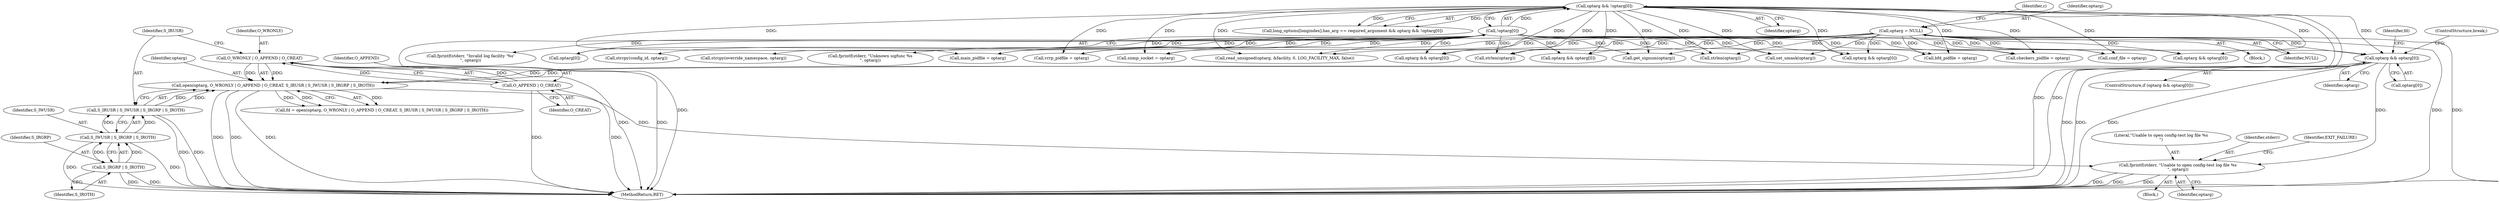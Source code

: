 digraph "0_keepalived_04f2d32871bb3b11d7dc024039952f2fe2750306@API" {
"1000439" [label="(Call,fprintf(stderr, \"Unable to open config-test log file %s\n\", optarg))"];
"1000410" [label="(Call,optarg && optarg[0])"];
"1000180" [label="(Call,optarg && !optarg[0])"];
"1000182" [label="(Call,!optarg[0])"];
"1000190" [label="(Call,optarg = NULL)"];
"1000419" [label="(Call,open(optarg, O_WRONLY | O_APPEND | O_CREAT, S_IRUSR | S_IWUSR | S_IRGRP | S_IROTH))"];
"1000421" [label="(Call,O_WRONLY | O_APPEND | O_CREAT)"];
"1000423" [label="(Call,O_APPEND | O_CREAT)"];
"1000426" [label="(Call,S_IRUSR | S_IWUSR | S_IRGRP | S_IROTH)"];
"1000428" [label="(Call,S_IWUSR | S_IRGRP | S_IROTH)"];
"1000430" [label="(Call,S_IRGRP | S_IROTH)"];
"1000424" [label="(Identifier,O_APPEND)"];
"1000441" [label="(Literal,\"Unable to open config-test log file %s\n\")"];
"1000335" [label="(Call,fprintf(stderr, \"Invalid log facility '%s'\n\", optarg))"];
"1000183" [label="(Call,optarg[0])"];
"1000440" [label="(Identifier,stderr)"];
"1000438" [label="(Block,)"];
"1000478" [label="(Call,main_pidfile = optarg)"];
"1000494" [label="(Call,vrrp_pidfile = optarg)"];
"1000426" [label="(Call,S_IRUSR | S_IWUSR | S_IRGRP | S_IROTH)"];
"1000559" [label="(Call,strcpy(config_id, optarg))"];
"1000509" [label="(Call,snmp_socket = optarg)"];
"1000432" [label="(Identifier,S_IROTH)"];
"1000545" [label="(Call,strcpy(override_namespace, optarg))"];
"1000412" [label="(Call,optarg[0])"];
"1000172" [label="(Call,long_options[longindex].has_arg == required_argument && optarg && !optarg[0])"];
"1000423" [label="(Call,O_APPEND | O_CREAT)"];
"1000419" [label="(Call,open(optarg, O_WRONLY | O_APPEND | O_CREAT, S_IRUSR | S_IWUSR | S_IRGRP | S_IROTH))"];
"1000422" [label="(Identifier,O_WRONLY)"];
"1000418" [label="(Identifier,fd)"];
"1000328" [label="(Call,read_unsigned(optarg, &facility, 0, LOG_FACILITY_MAX, false))"];
"1000518" [label="(Call,optarg && optarg[0])"];
"1000556" [label="(Call,strlen(optarg))"];
"1000431" [label="(Identifier,S_IRGRP)"];
"1000420" [label="(Identifier,optarg)"];
"1000606" [label="(Call,optarg && optarg[0])"];
"1000180" [label="(Call,optarg && !optarg[0])"];
"1000427" [label="(Identifier,S_IRUSR)"];
"1000566" [label="(Call,get_signum(optarg))"];
"1000450" [label="(ControlStructure,break;)"];
"1000411" [label="(Identifier,optarg)"];
"1000574" [label="(Call,fprintf(stderr, \"Unknown sigfunc %s\n\", optarg))"];
"1000186" [label="(Block,)"];
"1000442" [label="(Identifier,optarg)"];
"1000542" [label="(Call,strlen(optarg))"];
"1000410" [label="(Call,optarg && optarg[0])"];
"1000384" [label="(Call,set_umask(optarg))"];
"1000181" [label="(Identifier,optarg)"];
"1000354" [label="(Call,optarg && optarg[0])"];
"1000499" [label="(Call,bfd_pidfile = optarg)"];
"1000429" [label="(Identifier,S_IWUSR)"];
"1000430" [label="(Call,S_IRGRP | S_IROTH)"];
"1000192" [label="(Identifier,NULL)"];
"1000444" [label="(Identifier,EXIT_FAILURE)"];
"1000191" [label="(Identifier,optarg)"];
"1000417" [label="(Call,fd = open(optarg, O_WRONLY | O_APPEND | O_CREAT, S_IRUSR | S_IWUSR | S_IRGRP | S_IROTH))"];
"1000421" [label="(Call,O_WRONLY | O_APPEND | O_CREAT)"];
"1000190" [label="(Call,optarg = NULL)"];
"1000428" [label="(Call,S_IWUSR | S_IRGRP | S_IROTH)"];
"1000425" [label="(Identifier,O_CREAT)"];
"1000483" [label="(Call,checkers_pidfile = optarg)"];
"1000452" [label="(Call,conf_file = optarg)"];
"1000182" [label="(Call,!optarg[0])"];
"1000409" [label="(ControlStructure,if (optarg && optarg[0]))"];
"1000651" [label="(Call,optarg && optarg[0])"];
"1000194" [label="(Identifier,c)"];
"1000745" [label="(MethodReturn,RET)"];
"1000439" [label="(Call,fprintf(stderr, \"Unable to open config-test log file %s\n\", optarg))"];
"1000439" -> "1000438"  [label="AST: "];
"1000439" -> "1000442"  [label="CFG: "];
"1000440" -> "1000439"  [label="AST: "];
"1000441" -> "1000439"  [label="AST: "];
"1000442" -> "1000439"  [label="AST: "];
"1000444" -> "1000439"  [label="CFG: "];
"1000439" -> "1000745"  [label="DDG: "];
"1000439" -> "1000745"  [label="DDG: "];
"1000439" -> "1000745"  [label="DDG: "];
"1000410" -> "1000439"  [label="DDG: "];
"1000419" -> "1000439"  [label="DDG: "];
"1000410" -> "1000409"  [label="AST: "];
"1000410" -> "1000411"  [label="CFG: "];
"1000410" -> "1000412"  [label="CFG: "];
"1000411" -> "1000410"  [label="AST: "];
"1000412" -> "1000410"  [label="AST: "];
"1000418" -> "1000410"  [label="CFG: "];
"1000450" -> "1000410"  [label="CFG: "];
"1000410" -> "1000745"  [label="DDG: "];
"1000410" -> "1000745"  [label="DDG: "];
"1000410" -> "1000745"  [label="DDG: "];
"1000180" -> "1000410"  [label="DDG: "];
"1000190" -> "1000410"  [label="DDG: "];
"1000182" -> "1000410"  [label="DDG: "];
"1000410" -> "1000419"  [label="DDG: "];
"1000410" -> "1000419"  [label="DDG: "];
"1000180" -> "1000172"  [label="AST: "];
"1000180" -> "1000181"  [label="CFG: "];
"1000180" -> "1000182"  [label="CFG: "];
"1000181" -> "1000180"  [label="AST: "];
"1000182" -> "1000180"  [label="AST: "];
"1000172" -> "1000180"  [label="CFG: "];
"1000180" -> "1000745"  [label="DDG: "];
"1000180" -> "1000745"  [label="DDG: "];
"1000180" -> "1000172"  [label="DDG: "];
"1000180" -> "1000172"  [label="DDG: "];
"1000182" -> "1000180"  [label="DDG: "];
"1000180" -> "1000328"  [label="DDG: "];
"1000180" -> "1000354"  [label="DDG: "];
"1000180" -> "1000384"  [label="DDG: "];
"1000180" -> "1000452"  [label="DDG: "];
"1000180" -> "1000478"  [label="DDG: "];
"1000180" -> "1000483"  [label="DDG: "];
"1000180" -> "1000494"  [label="DDG: "];
"1000180" -> "1000499"  [label="DDG: "];
"1000180" -> "1000509"  [label="DDG: "];
"1000180" -> "1000518"  [label="DDG: "];
"1000180" -> "1000542"  [label="DDG: "];
"1000180" -> "1000556"  [label="DDG: "];
"1000180" -> "1000566"  [label="DDG: "];
"1000180" -> "1000606"  [label="DDG: "];
"1000180" -> "1000651"  [label="DDG: "];
"1000182" -> "1000183"  [label="CFG: "];
"1000183" -> "1000182"  [label="AST: "];
"1000182" -> "1000745"  [label="DDG: "];
"1000182" -> "1000328"  [label="DDG: "];
"1000182" -> "1000335"  [label="DDG: "];
"1000182" -> "1000354"  [label="DDG: "];
"1000182" -> "1000384"  [label="DDG: "];
"1000182" -> "1000452"  [label="DDG: "];
"1000182" -> "1000478"  [label="DDG: "];
"1000182" -> "1000483"  [label="DDG: "];
"1000182" -> "1000494"  [label="DDG: "];
"1000182" -> "1000499"  [label="DDG: "];
"1000182" -> "1000509"  [label="DDG: "];
"1000182" -> "1000518"  [label="DDG: "];
"1000182" -> "1000542"  [label="DDG: "];
"1000182" -> "1000545"  [label="DDG: "];
"1000182" -> "1000556"  [label="DDG: "];
"1000182" -> "1000559"  [label="DDG: "];
"1000182" -> "1000566"  [label="DDG: "];
"1000182" -> "1000574"  [label="DDG: "];
"1000182" -> "1000606"  [label="DDG: "];
"1000182" -> "1000651"  [label="DDG: "];
"1000190" -> "1000186"  [label="AST: "];
"1000190" -> "1000192"  [label="CFG: "];
"1000191" -> "1000190"  [label="AST: "];
"1000192" -> "1000190"  [label="AST: "];
"1000194" -> "1000190"  [label="CFG: "];
"1000190" -> "1000745"  [label="DDG: "];
"1000190" -> "1000745"  [label="DDG: "];
"1000190" -> "1000328"  [label="DDG: "];
"1000190" -> "1000354"  [label="DDG: "];
"1000190" -> "1000384"  [label="DDG: "];
"1000190" -> "1000452"  [label="DDG: "];
"1000190" -> "1000478"  [label="DDG: "];
"1000190" -> "1000483"  [label="DDG: "];
"1000190" -> "1000494"  [label="DDG: "];
"1000190" -> "1000499"  [label="DDG: "];
"1000190" -> "1000509"  [label="DDG: "];
"1000190" -> "1000518"  [label="DDG: "];
"1000190" -> "1000542"  [label="DDG: "];
"1000190" -> "1000556"  [label="DDG: "];
"1000190" -> "1000566"  [label="DDG: "];
"1000190" -> "1000606"  [label="DDG: "];
"1000190" -> "1000651"  [label="DDG: "];
"1000419" -> "1000417"  [label="AST: "];
"1000419" -> "1000426"  [label="CFG: "];
"1000420" -> "1000419"  [label="AST: "];
"1000421" -> "1000419"  [label="AST: "];
"1000426" -> "1000419"  [label="AST: "];
"1000417" -> "1000419"  [label="CFG: "];
"1000419" -> "1000745"  [label="DDG: "];
"1000419" -> "1000745"  [label="DDG: "];
"1000419" -> "1000745"  [label="DDG: "];
"1000419" -> "1000417"  [label="DDG: "];
"1000419" -> "1000417"  [label="DDG: "];
"1000419" -> "1000417"  [label="DDG: "];
"1000421" -> "1000419"  [label="DDG: "];
"1000421" -> "1000419"  [label="DDG: "];
"1000426" -> "1000419"  [label="DDG: "];
"1000426" -> "1000419"  [label="DDG: "];
"1000421" -> "1000423"  [label="CFG: "];
"1000422" -> "1000421"  [label="AST: "];
"1000423" -> "1000421"  [label="AST: "];
"1000427" -> "1000421"  [label="CFG: "];
"1000421" -> "1000745"  [label="DDG: "];
"1000421" -> "1000745"  [label="DDG: "];
"1000423" -> "1000421"  [label="DDG: "];
"1000423" -> "1000421"  [label="DDG: "];
"1000423" -> "1000425"  [label="CFG: "];
"1000424" -> "1000423"  [label="AST: "];
"1000425" -> "1000423"  [label="AST: "];
"1000423" -> "1000745"  [label="DDG: "];
"1000423" -> "1000745"  [label="DDG: "];
"1000426" -> "1000428"  [label="CFG: "];
"1000427" -> "1000426"  [label="AST: "];
"1000428" -> "1000426"  [label="AST: "];
"1000426" -> "1000745"  [label="DDG: "];
"1000426" -> "1000745"  [label="DDG: "];
"1000428" -> "1000426"  [label="DDG: "];
"1000428" -> "1000426"  [label="DDG: "];
"1000428" -> "1000430"  [label="CFG: "];
"1000429" -> "1000428"  [label="AST: "];
"1000430" -> "1000428"  [label="AST: "];
"1000428" -> "1000745"  [label="DDG: "];
"1000428" -> "1000745"  [label="DDG: "];
"1000430" -> "1000428"  [label="DDG: "];
"1000430" -> "1000428"  [label="DDG: "];
"1000430" -> "1000432"  [label="CFG: "];
"1000431" -> "1000430"  [label="AST: "];
"1000432" -> "1000430"  [label="AST: "];
"1000430" -> "1000745"  [label="DDG: "];
"1000430" -> "1000745"  [label="DDG: "];
}
